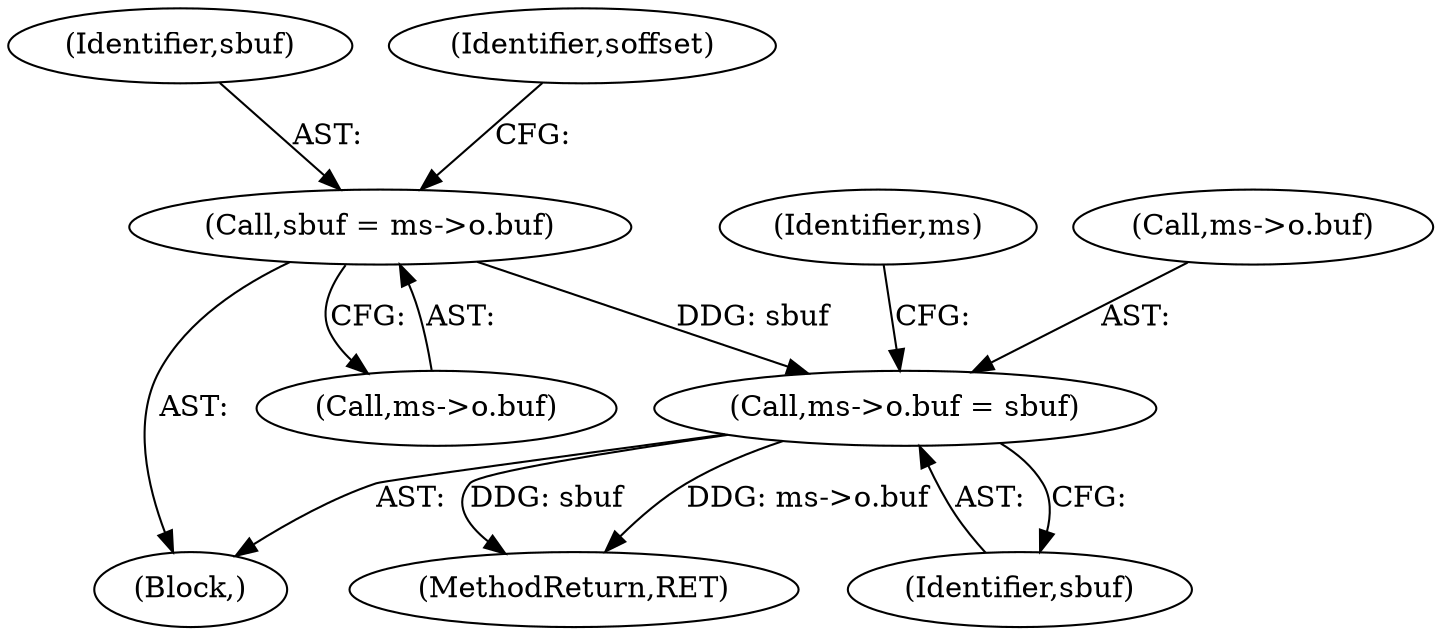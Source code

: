 digraph "0_file_447558595a3650db2886cd2f416ad0beba965801@pointer" {
"1002535" [label="(Call,ms->o.buf = sbuf)"];
"1002479" [label="(Call,sbuf = ms->o.buf)"];
"1002541" [label="(Identifier,sbuf)"];
"1002535" [label="(Call,ms->o.buf = sbuf)"];
"1002713" [label="(MethodReturn,RET)"];
"1002481" [label="(Call,ms->o.buf)"];
"1002479" [label="(Call,sbuf = ms->o.buf)"];
"1002394" [label="(Block,)"];
"1002480" [label="(Identifier,sbuf)"];
"1002544" [label="(Identifier,ms)"];
"1002536" [label="(Call,ms->o.buf)"];
"1002487" [label="(Identifier,soffset)"];
"1002535" -> "1002394"  [label="AST: "];
"1002535" -> "1002541"  [label="CFG: "];
"1002536" -> "1002535"  [label="AST: "];
"1002541" -> "1002535"  [label="AST: "];
"1002544" -> "1002535"  [label="CFG: "];
"1002535" -> "1002713"  [label="DDG: sbuf"];
"1002535" -> "1002713"  [label="DDG: ms->o.buf"];
"1002479" -> "1002535"  [label="DDG: sbuf"];
"1002479" -> "1002394"  [label="AST: "];
"1002479" -> "1002481"  [label="CFG: "];
"1002480" -> "1002479"  [label="AST: "];
"1002481" -> "1002479"  [label="AST: "];
"1002487" -> "1002479"  [label="CFG: "];
}
